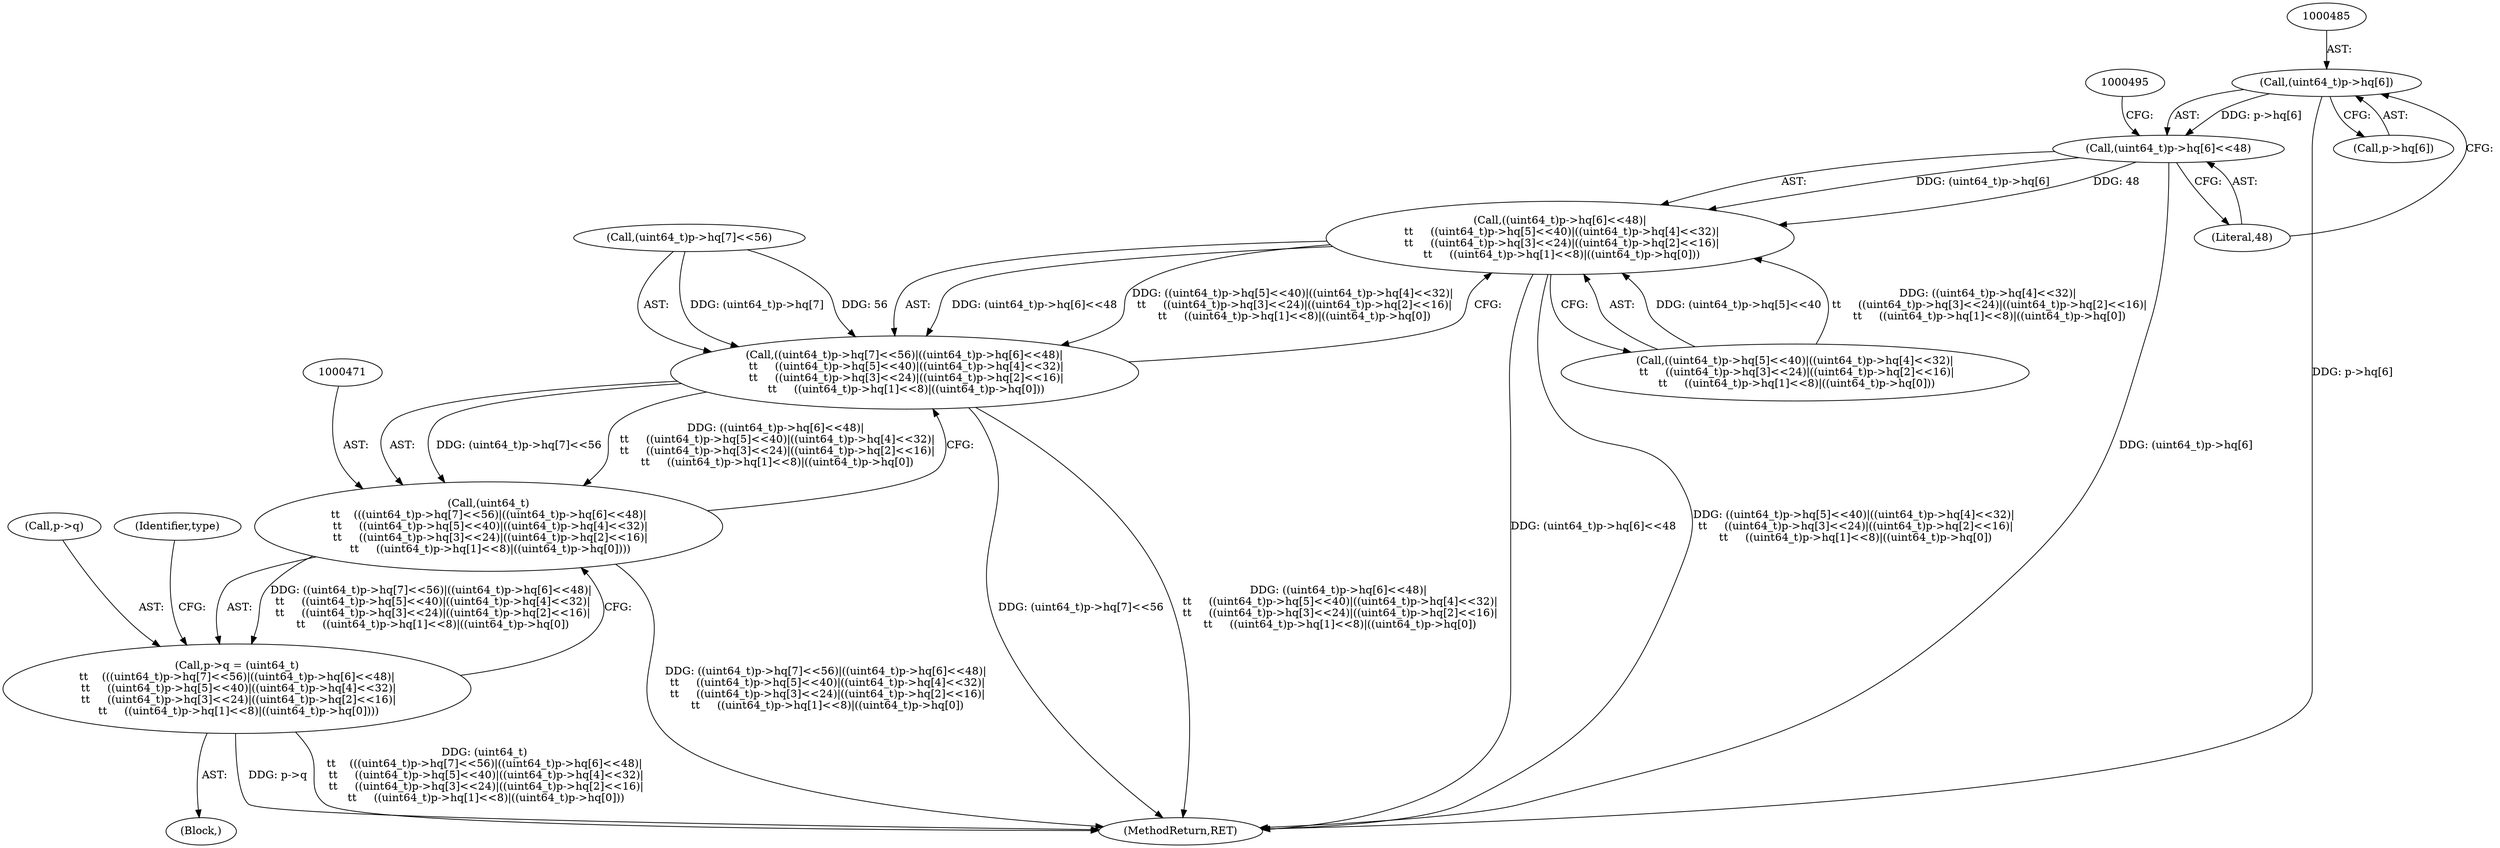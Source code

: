 digraph "0_file_4a284c89d6ef11aca34da65da7d673050a5ea320_2@pointer" {
"1000484" [label="(Call,(uint64_t)p->hq[6])"];
"1000483" [label="(Call,(uint64_t)p->hq[6]<<48)"];
"1000482" [label="(Call,((uint64_t)p->hq[6]<<48)|\n \t\t     ((uint64_t)p->hq[5]<<40)|((uint64_t)p->hq[4]<<32)|\n \t\t     ((uint64_t)p->hq[3]<<24)|((uint64_t)p->hq[2]<<16)|\n \t\t     ((uint64_t)p->hq[1]<<8)|((uint64_t)p->hq[0]))"];
"1000472" [label="(Call,((uint64_t)p->hq[7]<<56)|((uint64_t)p->hq[6]<<48)|\n \t\t     ((uint64_t)p->hq[5]<<40)|((uint64_t)p->hq[4]<<32)|\n \t\t     ((uint64_t)p->hq[3]<<24)|((uint64_t)p->hq[2]<<16)|\n \t\t     ((uint64_t)p->hq[1]<<8)|((uint64_t)p->hq[0]))"];
"1000470" [label="(Call,(uint64_t)\n\t\t    (((uint64_t)p->hq[7]<<56)|((uint64_t)p->hq[6]<<48)|\n \t\t     ((uint64_t)p->hq[5]<<40)|((uint64_t)p->hq[4]<<32)|\n \t\t     ((uint64_t)p->hq[3]<<24)|((uint64_t)p->hq[2]<<16)|\n \t\t     ((uint64_t)p->hq[1]<<8)|((uint64_t)p->hq[0])))"];
"1000466" [label="(Call,p->q = (uint64_t)\n\t\t    (((uint64_t)p->hq[7]<<56)|((uint64_t)p->hq[6]<<48)|\n \t\t     ((uint64_t)p->hq[5]<<40)|((uint64_t)p->hq[4]<<32)|\n \t\t     ((uint64_t)p->hq[3]<<24)|((uint64_t)p->hq[2]<<16)|\n \t\t     ((uint64_t)p->hq[1]<<8)|((uint64_t)p->hq[0])))"];
"1000902" [label="(MethodReturn,RET)"];
"1000473" [label="(Call,(uint64_t)p->hq[7]<<56)"];
"1000491" [label="(Literal,48)"];
"1000482" [label="(Call,((uint64_t)p->hq[6]<<48)|\n \t\t     ((uint64_t)p->hq[5]<<40)|((uint64_t)p->hq[4]<<32)|\n \t\t     ((uint64_t)p->hq[3]<<24)|((uint64_t)p->hq[2]<<16)|\n \t\t     ((uint64_t)p->hq[1]<<8)|((uint64_t)p->hq[0]))"];
"1000492" [label="(Call,((uint64_t)p->hq[5]<<40)|((uint64_t)p->hq[4]<<32)|\n \t\t     ((uint64_t)p->hq[3]<<24)|((uint64_t)p->hq[2]<<16)|\n \t\t     ((uint64_t)p->hq[1]<<8)|((uint64_t)p->hq[0]))"];
"1000122" [label="(Block,)"];
"1000466" [label="(Call,p->q = (uint64_t)\n\t\t    (((uint64_t)p->hq[7]<<56)|((uint64_t)p->hq[6]<<48)|\n \t\t     ((uint64_t)p->hq[5]<<40)|((uint64_t)p->hq[4]<<32)|\n \t\t     ((uint64_t)p->hq[3]<<24)|((uint64_t)p->hq[2]<<16)|\n \t\t     ((uint64_t)p->hq[1]<<8)|((uint64_t)p->hq[0])))"];
"1000467" [label="(Call,p->q)"];
"1000484" [label="(Call,(uint64_t)p->hq[6])"];
"1000472" [label="(Call,((uint64_t)p->hq[7]<<56)|((uint64_t)p->hq[6]<<48)|\n \t\t     ((uint64_t)p->hq[5]<<40)|((uint64_t)p->hq[4]<<32)|\n \t\t     ((uint64_t)p->hq[3]<<24)|((uint64_t)p->hq[2]<<16)|\n \t\t     ((uint64_t)p->hq[1]<<8)|((uint64_t)p->hq[0]))"];
"1000551" [label="(Identifier,type)"];
"1000470" [label="(Call,(uint64_t)\n\t\t    (((uint64_t)p->hq[7]<<56)|((uint64_t)p->hq[6]<<48)|\n \t\t     ((uint64_t)p->hq[5]<<40)|((uint64_t)p->hq[4]<<32)|\n \t\t     ((uint64_t)p->hq[3]<<24)|((uint64_t)p->hq[2]<<16)|\n \t\t     ((uint64_t)p->hq[1]<<8)|((uint64_t)p->hq[0])))"];
"1000486" [label="(Call,p->hq[6])"];
"1000483" [label="(Call,(uint64_t)p->hq[6]<<48)"];
"1000484" -> "1000483"  [label="AST: "];
"1000484" -> "1000486"  [label="CFG: "];
"1000485" -> "1000484"  [label="AST: "];
"1000486" -> "1000484"  [label="AST: "];
"1000491" -> "1000484"  [label="CFG: "];
"1000484" -> "1000902"  [label="DDG: p->hq[6]"];
"1000484" -> "1000483"  [label="DDG: p->hq[6]"];
"1000483" -> "1000482"  [label="AST: "];
"1000483" -> "1000491"  [label="CFG: "];
"1000491" -> "1000483"  [label="AST: "];
"1000495" -> "1000483"  [label="CFG: "];
"1000483" -> "1000902"  [label="DDG: (uint64_t)p->hq[6]"];
"1000483" -> "1000482"  [label="DDG: (uint64_t)p->hq[6]"];
"1000483" -> "1000482"  [label="DDG: 48"];
"1000482" -> "1000472"  [label="AST: "];
"1000482" -> "1000492"  [label="CFG: "];
"1000492" -> "1000482"  [label="AST: "];
"1000472" -> "1000482"  [label="CFG: "];
"1000482" -> "1000902"  [label="DDG: (uint64_t)p->hq[6]<<48"];
"1000482" -> "1000902"  [label="DDG: ((uint64_t)p->hq[5]<<40)|((uint64_t)p->hq[4]<<32)|\n \t\t     ((uint64_t)p->hq[3]<<24)|((uint64_t)p->hq[2]<<16)|\n \t\t     ((uint64_t)p->hq[1]<<8)|((uint64_t)p->hq[0])"];
"1000482" -> "1000472"  [label="DDG: (uint64_t)p->hq[6]<<48"];
"1000482" -> "1000472"  [label="DDG: ((uint64_t)p->hq[5]<<40)|((uint64_t)p->hq[4]<<32)|\n \t\t     ((uint64_t)p->hq[3]<<24)|((uint64_t)p->hq[2]<<16)|\n \t\t     ((uint64_t)p->hq[1]<<8)|((uint64_t)p->hq[0])"];
"1000492" -> "1000482"  [label="DDG: (uint64_t)p->hq[5]<<40"];
"1000492" -> "1000482"  [label="DDG: ((uint64_t)p->hq[4]<<32)|\n \t\t     ((uint64_t)p->hq[3]<<24)|((uint64_t)p->hq[2]<<16)|\n \t\t     ((uint64_t)p->hq[1]<<8)|((uint64_t)p->hq[0])"];
"1000472" -> "1000470"  [label="AST: "];
"1000473" -> "1000472"  [label="AST: "];
"1000470" -> "1000472"  [label="CFG: "];
"1000472" -> "1000902"  [label="DDG: (uint64_t)p->hq[7]<<56"];
"1000472" -> "1000902"  [label="DDG: ((uint64_t)p->hq[6]<<48)|\n \t\t     ((uint64_t)p->hq[5]<<40)|((uint64_t)p->hq[4]<<32)|\n \t\t     ((uint64_t)p->hq[3]<<24)|((uint64_t)p->hq[2]<<16)|\n \t\t     ((uint64_t)p->hq[1]<<8)|((uint64_t)p->hq[0])"];
"1000472" -> "1000470"  [label="DDG: (uint64_t)p->hq[7]<<56"];
"1000472" -> "1000470"  [label="DDG: ((uint64_t)p->hq[6]<<48)|\n \t\t     ((uint64_t)p->hq[5]<<40)|((uint64_t)p->hq[4]<<32)|\n \t\t     ((uint64_t)p->hq[3]<<24)|((uint64_t)p->hq[2]<<16)|\n \t\t     ((uint64_t)p->hq[1]<<8)|((uint64_t)p->hq[0])"];
"1000473" -> "1000472"  [label="DDG: (uint64_t)p->hq[7]"];
"1000473" -> "1000472"  [label="DDG: 56"];
"1000470" -> "1000466"  [label="AST: "];
"1000471" -> "1000470"  [label="AST: "];
"1000466" -> "1000470"  [label="CFG: "];
"1000470" -> "1000902"  [label="DDG: ((uint64_t)p->hq[7]<<56)|((uint64_t)p->hq[6]<<48)|\n \t\t     ((uint64_t)p->hq[5]<<40)|((uint64_t)p->hq[4]<<32)|\n \t\t     ((uint64_t)p->hq[3]<<24)|((uint64_t)p->hq[2]<<16)|\n \t\t     ((uint64_t)p->hq[1]<<8)|((uint64_t)p->hq[0])"];
"1000470" -> "1000466"  [label="DDG: ((uint64_t)p->hq[7]<<56)|((uint64_t)p->hq[6]<<48)|\n \t\t     ((uint64_t)p->hq[5]<<40)|((uint64_t)p->hq[4]<<32)|\n \t\t     ((uint64_t)p->hq[3]<<24)|((uint64_t)p->hq[2]<<16)|\n \t\t     ((uint64_t)p->hq[1]<<8)|((uint64_t)p->hq[0])"];
"1000466" -> "1000122"  [label="AST: "];
"1000467" -> "1000466"  [label="AST: "];
"1000551" -> "1000466"  [label="CFG: "];
"1000466" -> "1000902"  [label="DDG: p->q"];
"1000466" -> "1000902"  [label="DDG: (uint64_t)\n\t\t    (((uint64_t)p->hq[7]<<56)|((uint64_t)p->hq[6]<<48)|\n \t\t     ((uint64_t)p->hq[5]<<40)|((uint64_t)p->hq[4]<<32)|\n \t\t     ((uint64_t)p->hq[3]<<24)|((uint64_t)p->hq[2]<<16)|\n \t\t     ((uint64_t)p->hq[1]<<8)|((uint64_t)p->hq[0]))"];
}
